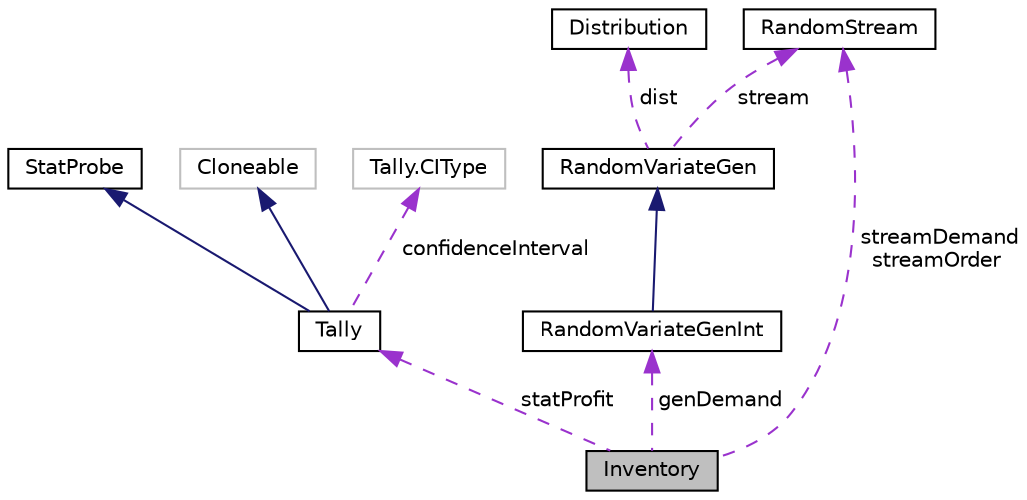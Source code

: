 digraph "Inventory"
{
 // INTERACTIVE_SVG=YES
  bgcolor="transparent";
  edge [fontname="Helvetica",fontsize="10",labelfontname="Helvetica",labelfontsize="10"];
  node [fontname="Helvetica",fontsize="10",shape=record];
  Node2 [label="Inventory",height=0.2,width=0.4,color="black", fillcolor="grey75", style="filled", fontcolor="black"];
  Node3 -> Node2 [dir="back",color="darkorchid3",fontsize="10",style="dashed",label=" statProfit" ,fontname="Helvetica"];
  Node3 [label="Tally",height=0.2,width=0.4,color="black",URL="$classumontreal_1_1ssj_1_1stat_1_1Tally.html",tooltip="A subclass of StatProbe. "];
  Node4 -> Node3 [dir="back",color="midnightblue",fontsize="10",style="solid",fontname="Helvetica"];
  Node4 [label="StatProbe",height=0.2,width=0.4,color="black",URL="$classumontreal_1_1ssj_1_1stat_1_1StatProbe.html",tooltip="The objects of this class are statistical probes or collectors, which are elementary devices for coll..."];
  Node5 -> Node3 [dir="back",color="midnightblue",fontsize="10",style="solid",fontname="Helvetica"];
  Node5 [label="Cloneable",height=0.2,width=0.4,color="grey75"];
  Node6 -> Node3 [dir="back",color="darkorchid3",fontsize="10",style="dashed",label=" confidenceInterval" ,fontname="Helvetica"];
  Node6 [label="Tally.CIType",height=0.2,width=0.4,color="grey75"];
  Node7 -> Node2 [dir="back",color="darkorchid3",fontsize="10",style="dashed",label=" genDemand" ,fontname="Helvetica"];
  Node7 [label="RandomVariateGenInt",height=0.2,width=0.4,color="black",URL="$classumontreal_1_1ssj_1_1randvar_1_1RandomVariateGenInt.html",tooltip="This is the base class for all generators of discrete random variates over the set of integers..."];
  Node8 -> Node7 [dir="back",color="midnightblue",fontsize="10",style="solid",fontname="Helvetica"];
  Node8 [label="RandomVariateGen",height=0.2,width=0.4,color="black",URL="$classumontreal_1_1ssj_1_1randvar_1_1RandomVariateGen.html",tooltip="This is the base class for all random variate generators over the real line. "];
  Node9 -> Node8 [dir="back",color="darkorchid3",fontsize="10",style="dashed",label=" dist" ,fontname="Helvetica"];
  Node9 [label="Distribution",height=0.2,width=0.4,color="black",URL="$interfaceumontreal_1_1ssj_1_1probdist_1_1Distribution.html",tooltip="This interface should be implemented by all classes supporting discrete and continuous distributions..."];
  Node10 -> Node8 [dir="back",color="darkorchid3",fontsize="10",style="dashed",label=" stream" ,fontname="Helvetica"];
  Node10 [label="RandomStream",height=0.2,width=0.4,color="black",URL="$interfaceumontreal_1_1ssj_1_1rng_1_1RandomStream.html",tooltip="This interface defines the basic structures to handle multiple streams of uniform (pseudo)random numb..."];
  Node10 -> Node2 [dir="back",color="darkorchid3",fontsize="10",style="dashed",label=" streamDemand\nstreamOrder" ,fontname="Helvetica"];
}

